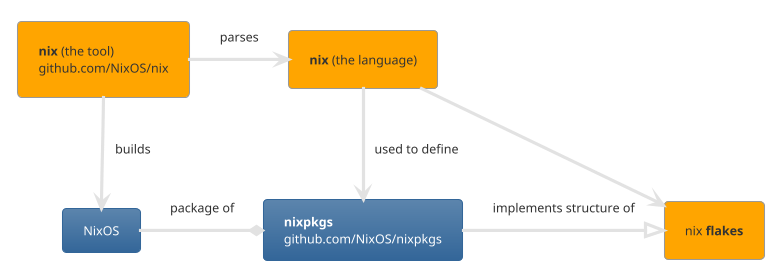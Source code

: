 @startuml
!theme lightgray

card NixOS
card "<b>nixpkgs</b>\ngithub.com/NixOS/nixpkgs" as nixpkgs
agent "<b>nix</b> (the language)" as nixlang
agent "<b>nix</b> (the tool)\ngithub.com/NixOS/nix" as nixcli
agent "nix <b>flakes</b>" as flakes

nixcli --> NixOS: builds
nixcli --right---> nixlang: parses
NixOS -* nixpkgs: package of
nixpkgs -|> "flakes": implements structure of
nixlang --> flakes
nixlang --> nixpkgs: used to define
@enduml
